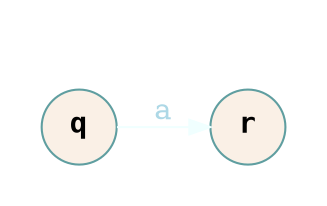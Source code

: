 digraph FiniteAutomata {
  graph [bgcolor=transparent, rankdir=LR]
  edge [color=azure, fontcolor=lightblue]
  node [fontname=monospace, fillcolor=linen, style=filled, color=cadetblue]

  subgraph cluster_dfa {
    label= "δ(q, a) = r means ";
    color=white;
    fontcolor=white;
    q [shape="circle", label= <<b>q</b>>];
    r [shape="circle", label= <<b>r</b>>];

    q -> r [label=a]
    
  }
}

